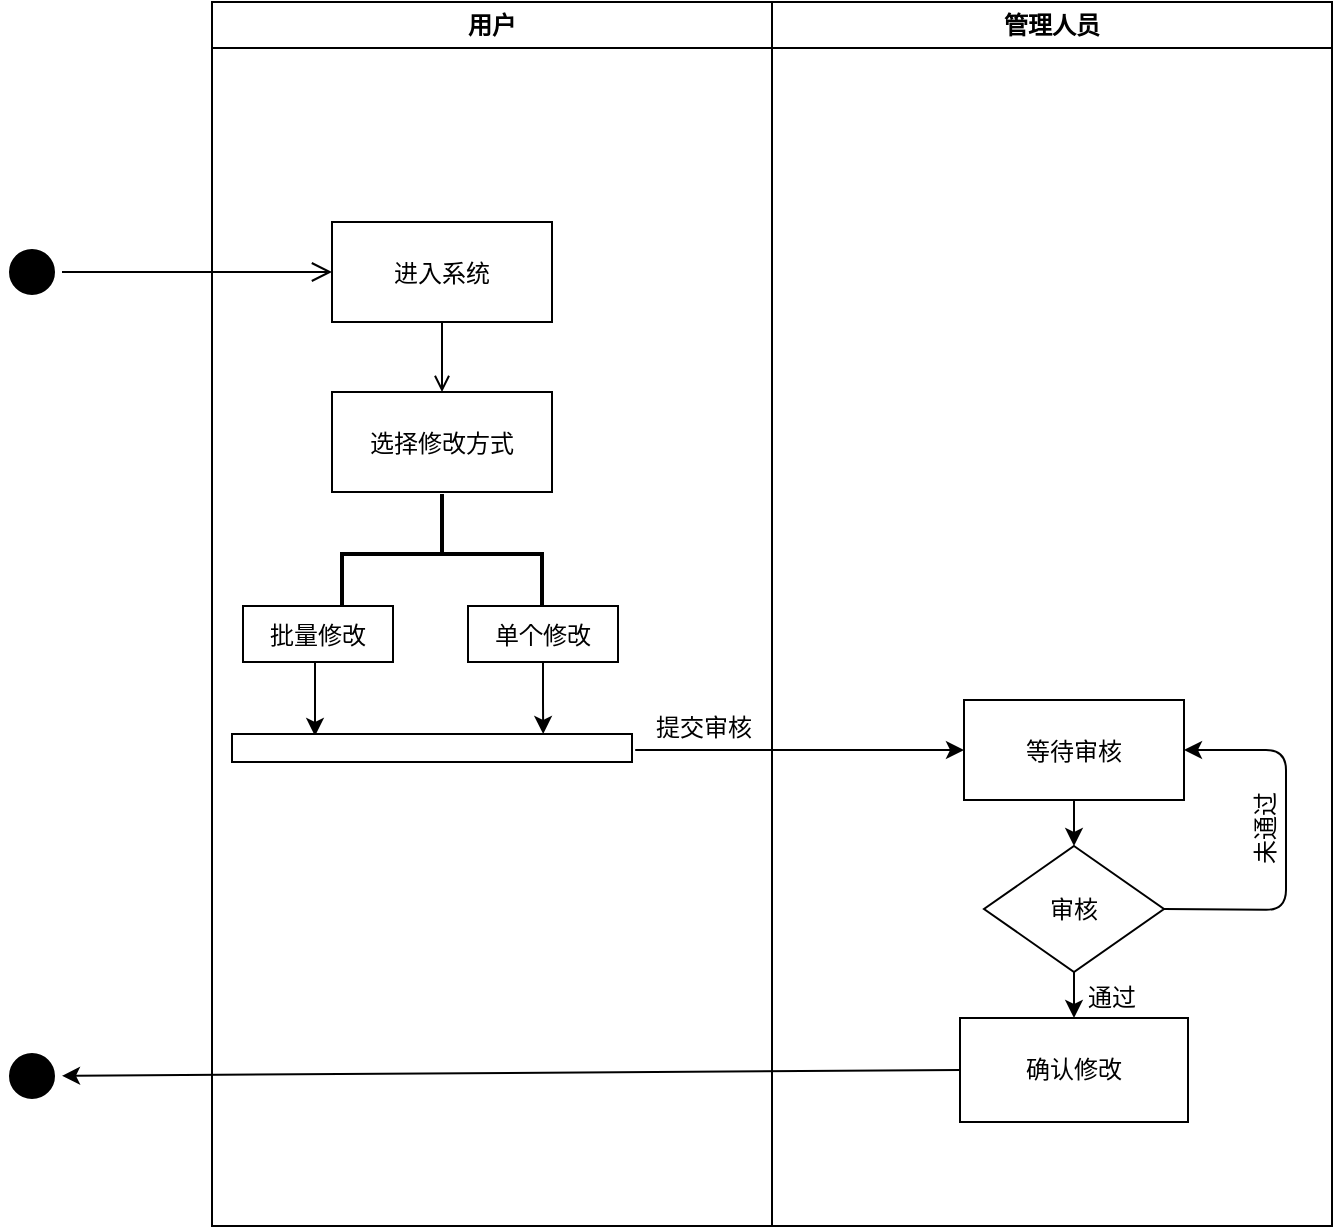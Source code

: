 <mxfile version="10.6.5" type="github"><diagram name="Page-1" id="e7e014a7-5840-1c2e-5031-d8a46d1fe8dd"><mxGraphModel dx="914" dy="616" grid="1" gridSize="10" guides="1" tooltips="1" connect="1" arrows="1" fold="1" page="1" pageScale="1" pageWidth="1169" pageHeight="826" background="#ffffff" math="0" shadow="0"><root><mxCell id="0"/><mxCell id="1" parent="0"/><mxCell id="2" value="用户" style="swimlane;whiteSpace=wrap" parent="1" vertex="1"><mxGeometry x="165" y="128" width="280" height="612" as="geometry"/></mxCell><mxCell id="7" value="进入系统" style="strokeColor=#000000;" parent="2" vertex="1"><mxGeometry x="60" y="110" width="110" height="50" as="geometry"/></mxCell><mxCell id="8" value="选择修改方式" style="strokeColor=#000000;" parent="2" vertex="1"><mxGeometry x="60" y="195" width="110" height="50" as="geometry"/></mxCell><mxCell id="9" value="" style="endArrow=open;strokeColor=#000000;endFill=1;rounded=0" parent="2" source="7" target="8" edge="1"><mxGeometry relative="1" as="geometry"/></mxCell><mxCell id="aK4AkXiZkHFidS2M6m4p-19" value="" style="strokeWidth=2;html=1;shape=mxgraph.flowchart.annotation_2;align=left;pointerEvents=1;fillColor=none;rotation=90;" parent="2" vertex="1"><mxGeometry x="85" y="226" width="60" height="100" as="geometry"/></mxCell><mxCell id="aK4AkXiZkHFidS2M6m4p-30" value="" style="edgeStyle=orthogonalEdgeStyle;rounded=0;orthogonalLoop=1;jettySize=auto;html=1;strokeColor=#000000;entryX=0.778;entryY=0;entryDx=0;entryDy=0;entryPerimeter=0;" parent="2" source="aK4AkXiZkHFidS2M6m4p-24" target="aK4AkXiZkHFidS2M6m4p-26" edge="1"><mxGeometry relative="1" as="geometry"><mxPoint x="165.5" y="410" as="targetPoint"/></mxGeometry></mxCell><mxCell id="aK4AkXiZkHFidS2M6m4p-24" value="单个修改" style="strokeColor=#000000;" parent="2" vertex="1"><mxGeometry x="128" y="302" width="75" height="28" as="geometry"/></mxCell><mxCell id="aK4AkXiZkHFidS2M6m4p-28" value="" style="edgeStyle=orthogonalEdgeStyle;rounded=0;orthogonalLoop=1;jettySize=auto;html=1;strokeColor=#000000;entryX=0.228;entryY=0.071;entryDx=0;entryDy=0;entryPerimeter=0;" parent="2" edge="1"><mxGeometry relative="1" as="geometry"><mxPoint x="49.5" y="330" as="sourcePoint"/><mxPoint x="51.5" y="367" as="targetPoint"/></mxGeometry></mxCell><mxCell id="aK4AkXiZkHFidS2M6m4p-25" value="批量修改" style="strokeColor=#000000;" parent="2" vertex="1"><mxGeometry x="15.5" y="302" width="75" height="28" as="geometry"/></mxCell><mxCell id="aK4AkXiZkHFidS2M6m4p-26" value="" style="verticalLabelPosition=bottom;verticalAlign=top;html=1;shape=mxgraph.basic.rect;fillColor=#ffffff;fillColor2=none;strokeColor=#000000;strokeWidth=1;size=20;indent=5;" parent="2" vertex="1"><mxGeometry x="10" y="366" width="200" height="14" as="geometry"/></mxCell><mxCell id="aK4AkXiZkHFidS2M6m4p-44" value="提交审核" style="text;html=1;resizable=0;points=[];autosize=1;align=left;verticalAlign=top;spacingTop=-4;" parent="2" vertex="1"><mxGeometry x="219.5" y="353" width="60" height="20" as="geometry"/></mxCell><mxCell id="aK4AkXiZkHFidS2M6m4p-31" value="管理人员" style="swimlane;whiteSpace=wrap" parent="1" vertex="1"><mxGeometry x="445" y="128" width="280" height="612" as="geometry"/></mxCell><mxCell id="aK4AkXiZkHFidS2M6m4p-35" value="等待审核" style="strokeColor=#000000;" parent="aK4AkXiZkHFidS2M6m4p-31" vertex="1"><mxGeometry x="96" y="349" width="110" height="50" as="geometry"/></mxCell><mxCell id="aK4AkXiZkHFidS2M6m4p-47" value="审核" style="rhombus;whiteSpace=wrap;html=1;strokeColor=#000000;fillColor=none;" parent="aK4AkXiZkHFidS2M6m4p-31" vertex="1"><mxGeometry x="106" y="422" width="90" height="63" as="geometry"/></mxCell><mxCell id="aK4AkXiZkHFidS2M6m4p-49" value="确认修改" style="rounded=0;whiteSpace=wrap;html=1;strokeColor=#000000;fillColor=none;" parent="aK4AkXiZkHFidS2M6m4p-31" vertex="1"><mxGeometry x="94" y="508" width="114" height="52" as="geometry"/></mxCell><mxCell id="aK4AkXiZkHFidS2M6m4p-51" value="" style="endArrow=classic;html=1;strokeColor=#000000;entryX=0.5;entryY=0;entryDx=0;entryDy=0;exitX=0.5;exitY=1;exitDx=0;exitDy=0;" parent="aK4AkXiZkHFidS2M6m4p-31" source="aK4AkXiZkHFidS2M6m4p-47" target="aK4AkXiZkHFidS2M6m4p-49" edge="1"><mxGeometry width="50" height="50" relative="1" as="geometry"><mxPoint x="96" y="532" as="sourcePoint"/><mxPoint x="146" y="482" as="targetPoint"/></mxGeometry></mxCell><mxCell id="aK4AkXiZkHFidS2M6m4p-52" value="" style="endArrow=classic;html=1;strokeColor=#000000;exitX=1;exitY=0.5;exitDx=0;exitDy=0;entryX=1;entryY=0.5;entryDx=0;entryDy=0;" parent="aK4AkXiZkHFidS2M6m4p-31" source="aK4AkXiZkHFidS2M6m4p-47" target="aK4AkXiZkHFidS2M6m4p-35" edge="1"><mxGeometry width="50" height="50" relative="1" as="geometry"><mxPoint x="227" y="482" as="sourcePoint"/><mxPoint x="277" y="432" as="targetPoint"/><Array as="points"><mxPoint x="257" y="454"/><mxPoint x="257" y="374"/></Array></mxGeometry></mxCell><mxCell id="aK4AkXiZkHFidS2M6m4p-55" value="" style="endArrow=classic;html=1;strokeColor=#000000;exitX=0.5;exitY=1;exitDx=0;exitDy=0;entryX=0.5;entryY=0;entryDx=0;entryDy=0;" parent="aK4AkXiZkHFidS2M6m4p-31" source="aK4AkXiZkHFidS2M6m4p-35" target="aK4AkXiZkHFidS2M6m4p-47" edge="1"><mxGeometry width="50" height="50" relative="1" as="geometry"><mxPoint x="107" y="462" as="sourcePoint"/><mxPoint x="157" y="412" as="targetPoint"/></mxGeometry></mxCell><mxCell id="aK4AkXiZkHFidS2M6m4p-54" value="未通过" style="text;html=1;resizable=0;points=[];autosize=1;align=left;verticalAlign=bottom;spacingTop=-4;direction=east;horizontal=0;" parent="aK4AkXiZkHFidS2M6m4p-31" vertex="1"><mxGeometry x="206" y="413" width="50" height="20" as="geometry"/></mxCell><mxCell id="5" value="" style="ellipse;shape=startState;fillColor=#000000;strokeColor=#000000;" parent="1" vertex="1"><mxGeometry x="60" y="248" width="30" height="30" as="geometry"/></mxCell><mxCell id="6" value="" style="edgeStyle=elbowEdgeStyle;elbow=horizontal;verticalAlign=bottom;endArrow=open;endSize=8;strokeColor=#000000;endFill=1;rounded=0" parent="1" source="5" target="7" edge="1"><mxGeometry x="264.5" y="168" as="geometry"><mxPoint x="279.5" y="238" as="targetPoint"/></mxGeometry></mxCell><mxCell id="kUTlrGvpnHdoP85aYLGa-52" value="" style="ellipse;shape=startState;fillColor=#000000;strokeColor=#000000;" parent="1" vertex="1"><mxGeometry x="60" y="650" width="30" height="30" as="geometry"/></mxCell><mxCell id="aK4AkXiZkHFidS2M6m4p-43" value="" style="endArrow=classic;html=1;strokeColor=#000000;entryX=0;entryY=0.5;entryDx=0;entryDy=0;exitX=1.008;exitY=0.571;exitDx=0;exitDy=0;exitPerimeter=0;" parent="1" source="aK4AkXiZkHFidS2M6m4p-26" target="aK4AkXiZkHFidS2M6m4p-35" edge="1"><mxGeometry width="50" height="50" relative="1" as="geometry"><mxPoint x="460" y="540" as="sourcePoint"/><mxPoint x="510" y="490" as="targetPoint"/></mxGeometry></mxCell><mxCell id="aK4AkXiZkHFidS2M6m4p-50" value="" style="endArrow=classic;html=1;strokeColor=#000000;exitX=0;exitY=0.5;exitDx=0;exitDy=0;" parent="1" source="aK4AkXiZkHFidS2M6m4p-49" target="kUTlrGvpnHdoP85aYLGa-52" edge="1"><mxGeometry width="50" height="50" relative="1" as="geometry"><mxPoint x="280" y="710" as="sourcePoint"/><mxPoint x="330" y="660" as="targetPoint"/></mxGeometry></mxCell><mxCell id="aK4AkXiZkHFidS2M6m4p-53" value="通过" style="text;html=1;resizable=0;points=[];autosize=1;align=left;verticalAlign=top;spacingTop=-4;" parent="1" vertex="1"><mxGeometry x="601" y="616" width="40" height="20" as="geometry"/></mxCell></root></mxGraphModel></diagram></mxfile>